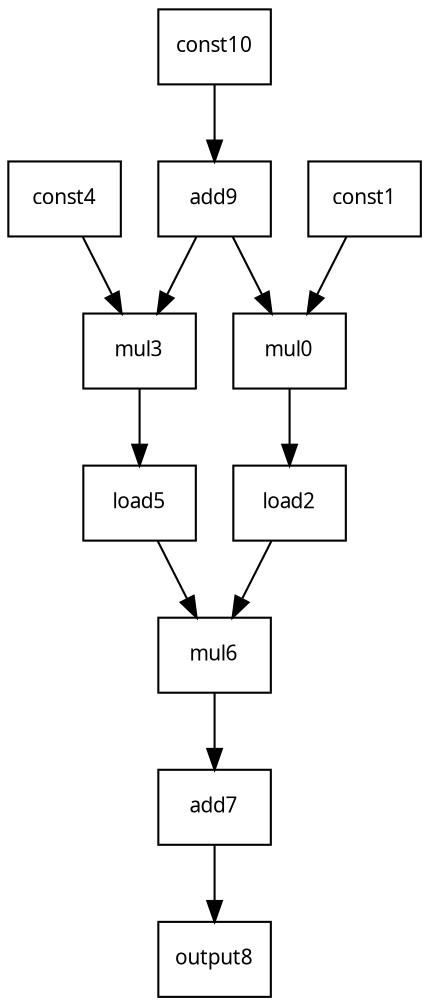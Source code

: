 digraph "G" {
    graph [
    fontsize = "10",
    fontname = "Verdana",
    compound = "true",
  ];
  edge [
    fontsize = "10",
    fontname = "Verdana",
  ];
  node [
    shape = "record",
    fontsize = "10",
    fontname = "Verdana",
  ];
  "mul0" [label="mul0"];
  "const1";
  "load2";
  "mul3";
  "const4";
  "load5";
  "mul6";
  "add7";
  "output8";
  "add9";
  "const10";
  "load2" -> "mul6";
  "load5" -> "mul6";
  "mul6" -> "add7";
  "add7" -> "output8";
  "add9" -> "mul0";
  "add9" -> "mul3";
  "const1" -> "mul0";
  "mul0" -> "load2";
  "const4" -> "mul3";
  "mul3" -> "load5";
  "const10" -> "add9";
}
